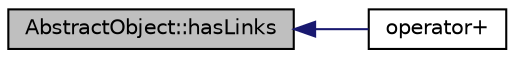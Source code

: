 digraph "AbstractObject::hasLinks"
{
  edge [fontname="Helvetica",fontsize="10",labelfontname="Helvetica",labelfontsize="10"];
  node [fontname="Helvetica",fontsize="10",shape=record];
  rankdir="LR";
  Node1 [label="AbstractObject::hasLinks",height=0.2,width=0.4,color="black", fillcolor="grey75", style="filled" fontcolor="black"];
  Node1 -> Node2 [dir="back",color="midnightblue",fontsize="10",style="solid",fontname="Helvetica"];
  Node2 [label="operator+",height=0.2,width=0.4,color="black", fillcolor="white", style="filled",URL="$Union_8h.html#a4bd396e9dea95407a61ac9b4b079c063"];
}
